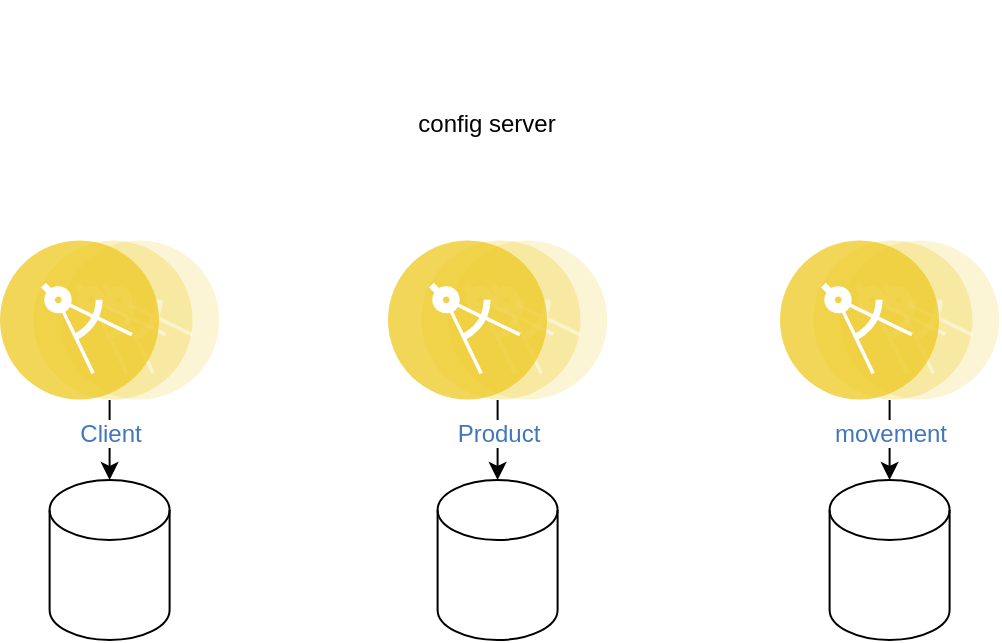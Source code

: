 <mxfile version="16.5.3" type="github">
  <diagram id="nVuKcn5Hz3afrWmeqlu8" name="Page-1">
    <mxGraphModel dx="782" dy="434" grid="1" gridSize="10" guides="1" tooltips="1" connect="1" arrows="1" fold="1" page="1" pageScale="1" pageWidth="827" pageHeight="1169" math="0" shadow="0">
      <root>
        <mxCell id="0" />
        <mxCell id="1" parent="0" />
        <mxCell id="pOFaIlG9GEBL_NdZYyIh-18" style="edgeStyle=orthogonalEdgeStyle;rounded=0;orthogonalLoop=1;jettySize=auto;html=1;" edge="1" parent="1" source="pOFaIlG9GEBL_NdZYyIh-3" target="pOFaIlG9GEBL_NdZYyIh-15">
          <mxGeometry relative="1" as="geometry" />
        </mxCell>
        <mxCell id="pOFaIlG9GEBL_NdZYyIh-3" value="Client&lt;br&gt;" style="aspect=fixed;perimeter=ellipsePerimeter;html=1;align=center;shadow=0;dashed=0;fontColor=#4277BB;labelBackgroundColor=#ffffff;fontSize=12;spacingTop=3;image;image=img/lib/ibm/applications/microservice.svg;" vertex="1" parent="1">
          <mxGeometry x="110" y="160" width="109.6" height="80" as="geometry" />
        </mxCell>
        <mxCell id="pOFaIlG9GEBL_NdZYyIh-19" style="edgeStyle=orthogonalEdgeStyle;rounded=0;orthogonalLoop=1;jettySize=auto;html=1;entryX=0.5;entryY=0;entryDx=0;entryDy=0;entryPerimeter=0;" edge="1" parent="1" source="pOFaIlG9GEBL_NdZYyIh-5" target="pOFaIlG9GEBL_NdZYyIh-16">
          <mxGeometry relative="1" as="geometry" />
        </mxCell>
        <mxCell id="pOFaIlG9GEBL_NdZYyIh-5" value="Product&lt;br&gt;" style="aspect=fixed;perimeter=ellipsePerimeter;html=1;align=center;shadow=0;dashed=0;fontColor=#4277BB;labelBackgroundColor=#ffffff;fontSize=12;spacingTop=3;image;image=img/lib/ibm/applications/microservice.svg;" vertex="1" parent="1">
          <mxGeometry x="304" y="160" width="109.6" height="80" as="geometry" />
        </mxCell>
        <mxCell id="pOFaIlG9GEBL_NdZYyIh-20" style="edgeStyle=orthogonalEdgeStyle;rounded=0;orthogonalLoop=1;jettySize=auto;html=1;" edge="1" parent="1" source="pOFaIlG9GEBL_NdZYyIh-8" target="pOFaIlG9GEBL_NdZYyIh-17">
          <mxGeometry relative="1" as="geometry" />
        </mxCell>
        <mxCell id="pOFaIlG9GEBL_NdZYyIh-8" value="movement" style="aspect=fixed;perimeter=ellipsePerimeter;html=1;align=center;shadow=0;dashed=0;fontColor=#4277BB;labelBackgroundColor=#ffffff;fontSize=12;spacingTop=3;image;image=img/lib/ibm/applications/microservice.svg;" vertex="1" parent="1">
          <mxGeometry x="500" y="160" width="109.6" height="80" as="geometry" />
        </mxCell>
        <mxCell id="pOFaIlG9GEBL_NdZYyIh-15" value="" style="shape=cylinder3;whiteSpace=wrap;html=1;boundedLbl=1;backgroundOutline=1;size=15;" vertex="1" parent="1">
          <mxGeometry x="134.8" y="280" width="60" height="80" as="geometry" />
        </mxCell>
        <mxCell id="pOFaIlG9GEBL_NdZYyIh-16" value="" style="shape=cylinder3;whiteSpace=wrap;html=1;boundedLbl=1;backgroundOutline=1;size=15;" vertex="1" parent="1">
          <mxGeometry x="328.8" y="280" width="60" height="80" as="geometry" />
        </mxCell>
        <mxCell id="pOFaIlG9GEBL_NdZYyIh-17" value="" style="shape=cylinder3;whiteSpace=wrap;html=1;boundedLbl=1;backgroundOutline=1;size=15;" vertex="1" parent="1">
          <mxGeometry x="524.8" y="280" width="60" height="80" as="geometry" />
        </mxCell>
        <mxCell id="pOFaIlG9GEBL_NdZYyIh-21" value="config server" style="shape=image;html=1;verticalAlign=top;verticalLabelPosition=bottom;labelBackgroundColor=#ffffff;imageAspect=0;aspect=fixed;image=https://cdn2.iconfinder.com/data/icons/gnomeicontheme/48x48/apps/gnome-server-config.png" vertex="1" parent="1">
          <mxGeometry x="328.8" y="40" width="48" height="48" as="geometry" />
        </mxCell>
      </root>
    </mxGraphModel>
  </diagram>
</mxfile>
